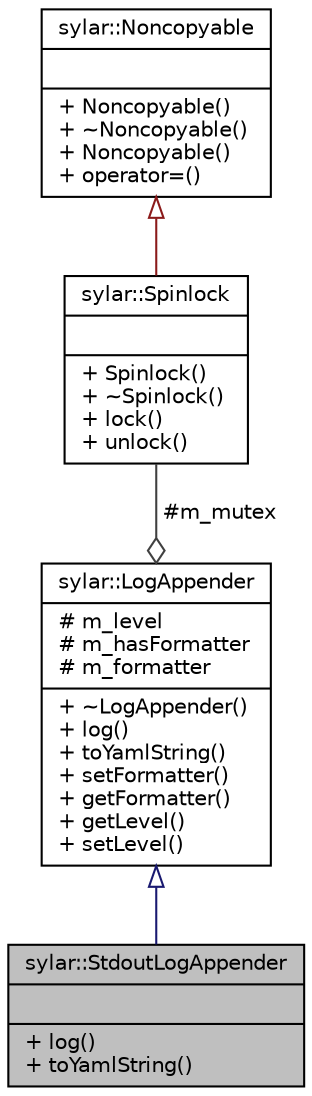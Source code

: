 digraph "sylar::StdoutLogAppender"
{
 // LATEX_PDF_SIZE
  edge [fontname="Helvetica",fontsize="10",labelfontname="Helvetica",labelfontsize="10"];
  node [fontname="Helvetica",fontsize="10",shape=record];
  Node1 [label="{sylar::StdoutLogAppender\n||+ log()\l+ toYamlString()\l}",height=0.2,width=0.4,color="black", fillcolor="grey75", style="filled", fontcolor="black",tooltip="输出到控制台的Appender"];
  Node2 -> Node1 [dir="back",color="midnightblue",fontsize="10",style="solid",arrowtail="onormal",fontname="Helvetica"];
  Node2 [label="{sylar::LogAppender\n|# m_level\l# m_hasFormatter\l# m_formatter\l|+ ~LogAppender()\l+ log()\l+ toYamlString()\l+ setFormatter()\l+ getFormatter()\l+ getLevel()\l+ setLevel()\l}",height=0.2,width=0.4,color="black", fillcolor="white", style="filled",URL="$classsylar_1_1LogAppender.html",tooltip="日志输出目标"];
  Node3 -> Node2 [color="grey25",fontsize="10",style="solid",label=" #m_mutex" ,arrowhead="odiamond",fontname="Helvetica"];
  Node3 [label="{sylar::Spinlock\n||+ Spinlock()\l+ ~Spinlock()\l+ lock()\l+ unlock()\l}",height=0.2,width=0.4,color="black", fillcolor="white", style="filled",URL="$classsylar_1_1Spinlock.html",tooltip="自旋锁"];
  Node4 -> Node3 [dir="back",color="firebrick4",fontsize="10",style="solid",arrowtail="onormal",fontname="Helvetica"];
  Node4 [label="{sylar::Noncopyable\n||+ Noncopyable()\l+ ~Noncopyable()\l+ Noncopyable()\l+ operator=()\l}",height=0.2,width=0.4,color="black", fillcolor="white", style="filled",URL="$classsylar_1_1Noncopyable.html",tooltip="对象无法拷贝,赋值"];
}
